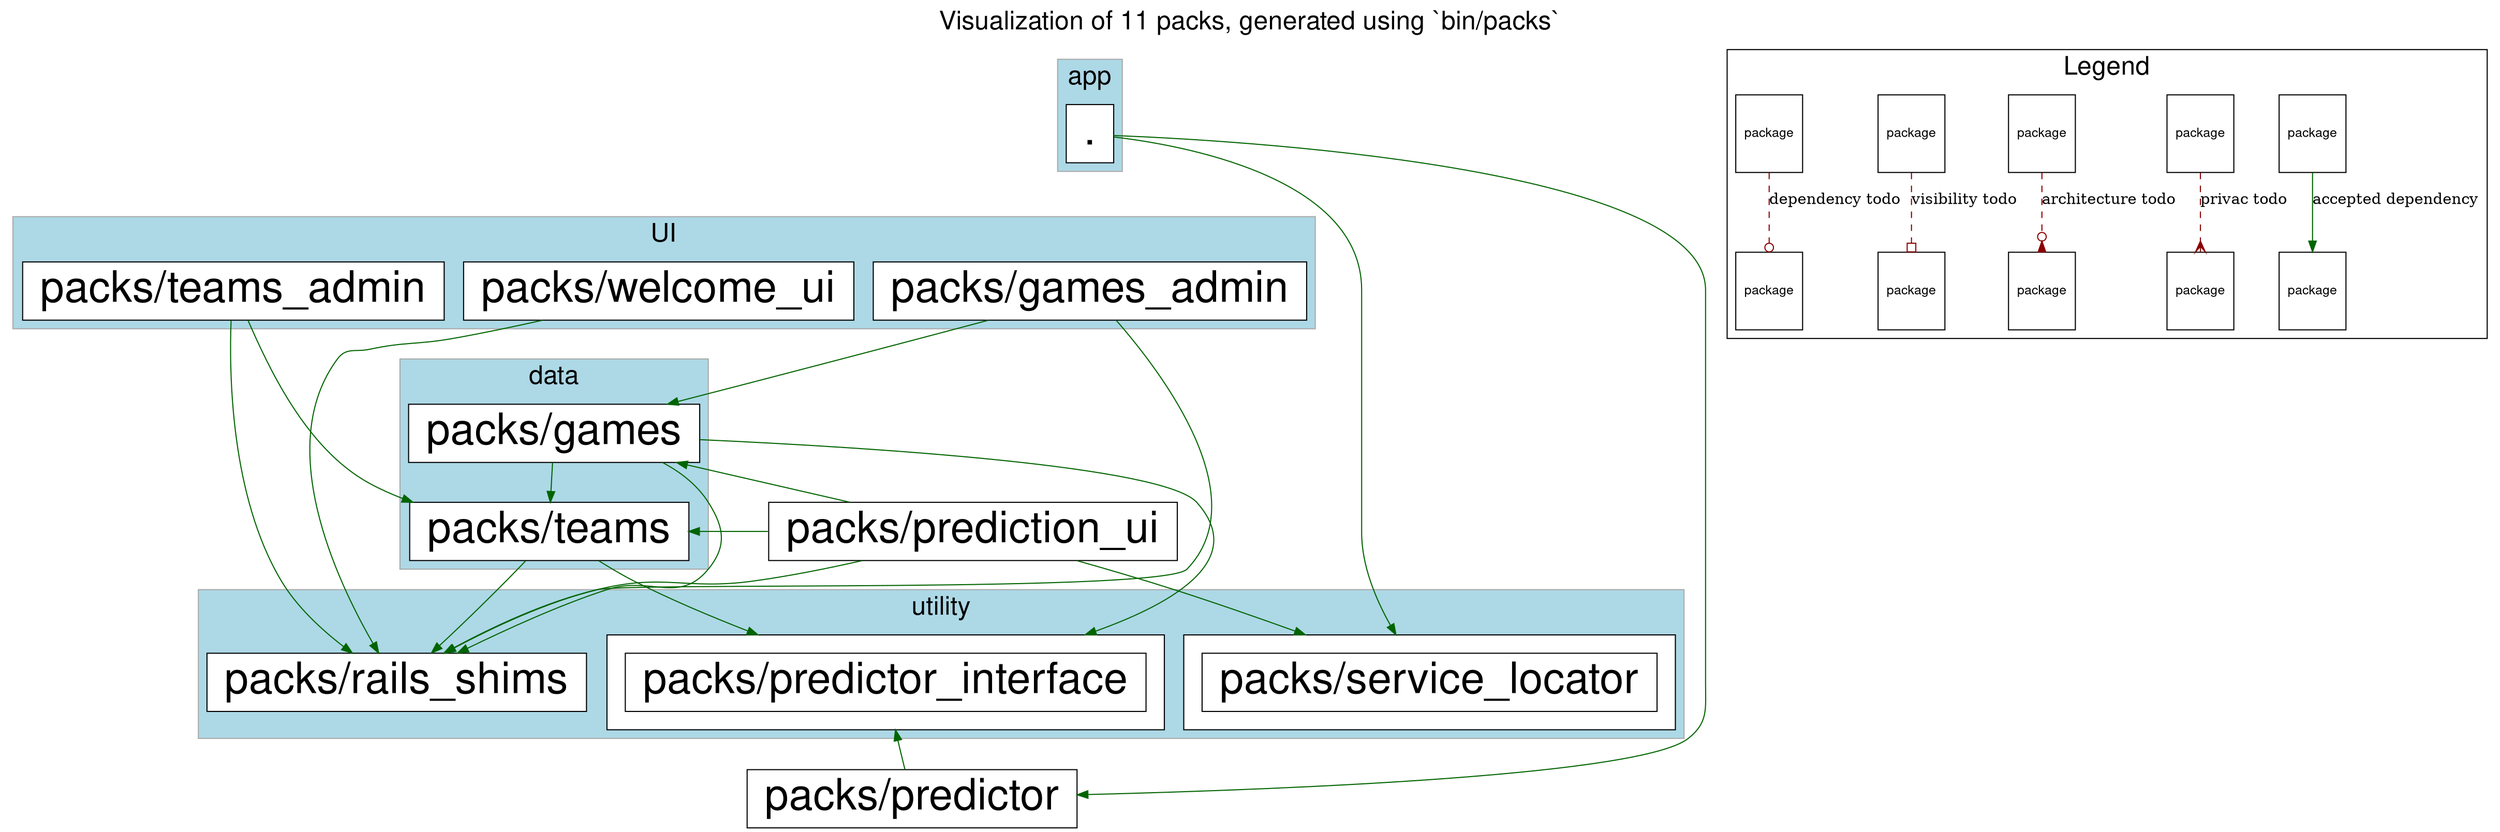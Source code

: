 digraph package_diagram {
  rankdir=TD

  graph [
    labelloc="t"
    fontname="Helvetica,Arial,sans-serif"
    dpi=100
    layout=dot
    label="Visualization of 11 packs, generated using `bin/packs`",
    fontsize=24
  ]
  node [
    fontname="Helvetica,Arial,sans-serif"
    fontsize=26.0
    fontcolor=black
    fillcolor=white
    color=black
    height=1.0
    style=filled
    shape=plain
  ]

    subgraph app {
      shape=box
      color=darkgrey
      fillcolor=lightblue
      style=filled

        label="app"
        cluster=true
        rank = 0

        "." [
            fontsize=40.0
            label=               <
                <table border='0' cellborder='1' cellspacing='0' cellpadding='4'>
                  <tr> <td align='left'> . </td> </tr>
                </table>
              >
          ]

    }
    subgraph UI {
      shape=box
      color=darkgrey
      fillcolor=lightblue
      style=filled

        label="UI"
        cluster=true
        rank = 1

        "packs/games_admin" [
            fontsize=40.0
            label=               <
                <table border='0' cellborder='1' cellspacing='0' cellpadding='4'>
                  <tr> <td align='left'> packs/games_admin </td> </tr>
                </table>
              >
          ]

                "." -> "packs/games_admin" [
                  style=invis
                ]
        "packs/teams_admin" [
            fontsize=40.0
            label=               <
                <table border='0' cellborder='1' cellspacing='0' cellpadding='4'>
                  <tr> <td align='left'> packs/teams_admin </td> </tr>
                </table>
              >
          ]

                "." -> "packs/teams_admin" [
                  style=invis
                ]
        "packs/welcome_ui" [
            fontsize=40.0
            label=               <
                <table border='0' cellborder='1' cellspacing='0' cellpadding='4'>
                  <tr> <td align='left'> packs/welcome_ui </td> </tr>
                </table>
              >
          ]

                "." -> "packs/welcome_ui" [
                  style=invis
                ]
    }
    subgraph data {
      shape=box
      color=darkgrey
      fillcolor=lightblue
      style=filled

        label="data"
        cluster=true
        rank = 2

        "packs/games" [
            fontsize=40.0
            label=               <
                <table border='0' cellborder='1' cellspacing='0' cellpadding='4'>
                  <tr> <td align='left'> packs/games </td> </tr>
                </table>
              >
          ]

                "packs/games_admin" -> "packs/games" [
                  style=invis
                ]
                "packs/teams_admin" -> "packs/games" [
                  style=invis
                ]
                "packs/welcome_ui" -> "packs/games" [
                  style=invis
                ]
        "packs/teams" [
            fontsize=40.0
            label=               <
                <table border='0' cellborder='1' cellspacing='0' cellpadding='4'>
                  <tr> <td align='left'> packs/teams </td> </tr>
                </table>
              >
          ]

                "packs/games_admin" -> "packs/teams" [
                  style=invis
                ]
                "packs/teams_admin" -> "packs/teams" [
                  style=invis
                ]
                "packs/welcome_ui" -> "packs/teams" [
                  style=invis
                ]
    }
    subgraph utility {
      shape=box
      color=darkgrey
      fillcolor=lightblue
      style=filled

        label="utility"
        cluster=true
        rank = 3

        "packs/predictor_interface" [
            fontsize=40.0
            label= 
              <
                <table border='0' cellborder='1' cellspacing='0' cellpadding='16'><tr><td>
                  <table border='0' cellborder='1' cellspacing='0' cellpadding='4'>
                    <tr> <td port='private'> packs/predictor_interface </td> </tr>
                  </table>
                </td></tr></table>
              >
          ]

                "packs/games" -> "packs/predictor_interface" [
                  style=invis
                ]
                "packs/teams" -> "packs/predictor_interface" [
                  style=invis
                ]
        "packs/service_locator" [
            fontsize=40.0
            label= 
              <
                <table border='0' cellborder='1' cellspacing='0' cellpadding='16'><tr><td>
                  <table border='0' cellborder='1' cellspacing='0' cellpadding='4'>
                    <tr> <td port='private'> packs/service_locator </td> </tr>
                  </table>
                </td></tr></table>
              >
          ]

                "packs/games" -> "packs/service_locator" [
                  style=invis
                ]
                "packs/teams" -> "packs/service_locator" [
                  style=invis
                ]
        "packs/rails_shims" [
            fontsize=40.0
            label=               <
                <table border='0' cellborder='1' cellspacing='0' cellpadding='4'>
                  <tr> <td align='left'> packs/rails_shims </td> </tr>
                </table>
              >
          ]

                "packs/games" -> "packs/rails_shims" [
                  style=invis
                ]
                "packs/teams" -> "packs/rails_shims" [
                  style=invis
                ]
    }
    subgraph NotInLayer {
      shape=box
      color=darkgrey
      fillcolor=lightblue
      style=filled


        "packs/prediction_ui" [
            fontsize=40.0
            label=               <
                <table border='0' cellborder='1' cellspacing='0' cellpadding='4'>
                  <tr> <td align='left'> packs/prediction_ui </td> </tr>
                </table>
              >
          ]

                "packs/predictor_interface" -> "packs/prediction_ui" [
                  style=invis
                ]
                "packs/service_locator" -> "packs/prediction_ui" [
                  style=invis
                ]
                "packs/rails_shims" -> "packs/prediction_ui" [
                  style=invis
                ]
        "packs/predictor" [
            fontsize=40.0
            label=               <
                <table border='0' cellborder='1' cellspacing='0' cellpadding='4'>
                  <tr> <td align='left'> packs/predictor </td> </tr>
                </table>
              >
          ]

                "packs/predictor_interface" -> "packs/predictor" [
                  style=invis
                ]
                "packs/service_locator" -> "packs/predictor" [
                  style=invis
                ]
                "packs/rails_shims" -> "packs/predictor" [
                  style=invis
                ]
    }

          "packs/prediction_ui" -> "packs/games" [
            color=darkgreen
          ]
          "packs/prediction_ui" -> "packs/rails_shims" [
            color=darkgreen
          ]
          "packs/prediction_ui" -> "packs/teams" [
            color=darkgreen
          ]
          "packs/prediction_ui" -> "packs/service_locator" [
            color=darkgreen
          ]
          "packs/games_admin" -> "packs/games" [
            color=darkgreen
          ]
          "packs/games_admin" -> "packs/rails_shims" [
            color=darkgreen
          ]
          "packs/teams_admin" -> "packs/rails_shims" [
            color=darkgreen
          ]
          "packs/teams_admin" -> "packs/teams" [
            color=darkgreen
          ]
          "packs/welcome_ui" -> "packs/rails_shims" [
            color=darkgreen
          ]
          "packs/predictor" -> "packs/predictor_interface" [
            color=darkgreen
          ]
          "packs/games" -> "packs/predictor_interface" [
            color=darkgreen
          ]
          "packs/games" -> "packs/rails_shims" [
            color=darkgreen
          ]
          "packs/games" -> "packs/teams" [
            color=darkgreen
          ]
          "packs/teams" -> "packs/predictor_interface" [
            color=darkgreen
          ]
          "packs/teams" -> "packs/rails_shims" [
            color=darkgreen
          ]
          "." -> "packs/service_locator" [
            color=darkgreen
          ]
          "." -> "packs/predictor" [
            color=darkgreen
          ]


  subgraph cluster_legend {
    label="Legend"

    A [ fontsize=12 shape=box label="package"]
    B [ fontsize=12 shape=box label="package"]
    C [ fontsize=12 shape=box label="package"]
    D [ fontsize=12 shape=box label="package"]
    E [ fontsize=12 shape=box label="package"]
    F [ fontsize=12 shape=box label="package"]
    G [ fontsize=12 shape=box label="package"]
    H [ fontsize=12 shape=box label="package"]
    I [ fontsize=12 shape=box label="package"]
    J [ fontsize=12 shape=box label="package"]

    A -> B [label="accepted dependency" color=darkgreen]
    C -> D [label="privac todo" color=darkred style=dashed arrowhead=crow]
    E -> F [label="architecture todo" color=darkred style=dashed arrowhead=invodot]
    G -> H [label="visibility todo" color=darkred style=dashed arrowhead=obox]
    I -> J [label="dependency todo" color=darkred style=dashed arrowhead=odot]
  }
}
